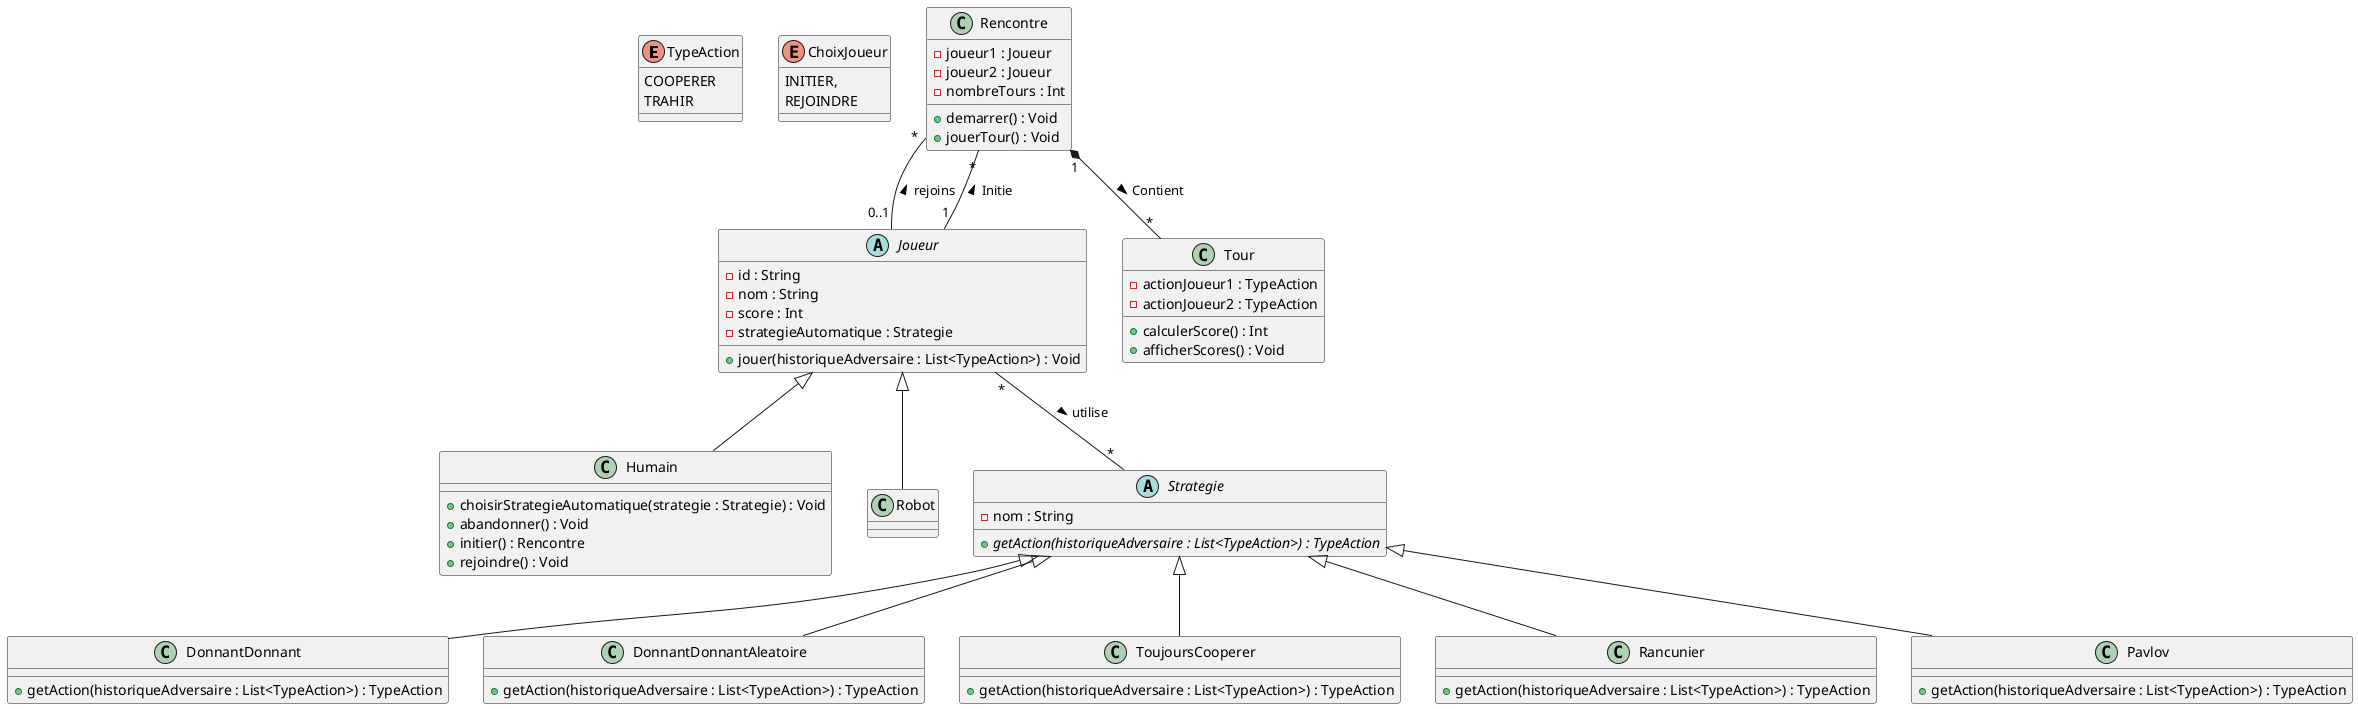 @startuml

enum TypeAction {
    COOPERER
    TRAHIR
}

enum ChoixJoueur {
    INITIER,
    REJOINDRE
}


abstract Joueur {
    - id : String
    - nom : String
    - score : Int
    - strategieAutomatique : Strategie
    + jouer(historiqueAdversaire : List<TypeAction>) : Void
}


class Humain extends Joueur{
    + choisirStrategieAutomatique(strategie : Strategie) : Void
    + abandonner() : Void
    + initier() : Rencontre
    + rejoindre() : Void
}

class Robot extends Joueur {
    }


class Rencontre {
    - joueur1 : Joueur
    - joueur2 : Joueur
    - nombreTours : Int
    + demarrer() : Void
    + jouerTour() : Void

}

class Tour {
    - actionJoueur1 : TypeAction
    - actionJoueur2 : TypeAction
    + calculerScore() : Int
    + afficherScores() : Void
}

abstract class Strategie {
    - nom : String
    {abstract} + getAction(historiqueAdversaire : List<TypeAction>) : TypeAction
   }

class DonnantDonnant extends Strategie {
   + getAction(historiqueAdversaire : List<TypeAction>) : TypeAction

}

class DonnantDonnantAleatoire extends Strategie {
    + getAction(historiqueAdversaire : List<TypeAction>) : TypeAction

}

class ToujoursCooperer extends Strategie {
    + getAction(historiqueAdversaire : List<TypeAction>) : TypeAction

}

class Rancunier extends Strategie {
    + getAction(historiqueAdversaire : List<TypeAction>) : TypeAction

}

class Pavlov extends Strategie {
    + getAction(historiqueAdversaire : List<TypeAction>) : TypeAction

}


Joueur "*" -- "*" Strategie : utilise >
Rencontre "*" -- "0..1" Joueur : rejoins <
Rencontre "*" -- "1" Joueur : Initie <
Rencontre "1" *-- "*" Tour : Contient >

@enduml
